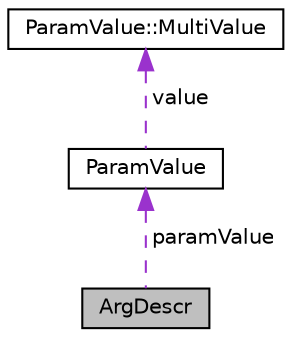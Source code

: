 digraph "ArgDescr"
{
 // LATEX_PDF_SIZE
  edge [fontname="Helvetica",fontsize="10",labelfontname="Helvetica",labelfontsize="10"];
  node [fontname="Helvetica",fontsize="10",shape=record];
  Node1 [label="ArgDescr",height=0.2,width=0.4,color="black", fillcolor="grey75", style="filled", fontcolor="black",tooltip="Main struct to describe your arguments."];
  Node2 -> Node1 [dir="back",color="darkorchid3",fontsize="10",style="dashed",label=" paramValue" ,fontname="Helvetica"];
  Node2 [label="ParamValue",height=0.2,width=0.4,color="black", fillcolor="white", style="filled",URL="$structParamValue.html",tooltip="Implementation of ParamValue and union - Multivalue."];
  Node3 -> Node2 [dir="back",color="darkorchid3",fontsize="10",style="dashed",label=" value" ,fontname="Helvetica"];
  Node3 [label="ParamValue::MultiValue",height=0.2,width=0.4,color="black", fillcolor="white", style="filled",URL="$unionParamValue_1_1MultiValue.html",tooltip=" "];
}
